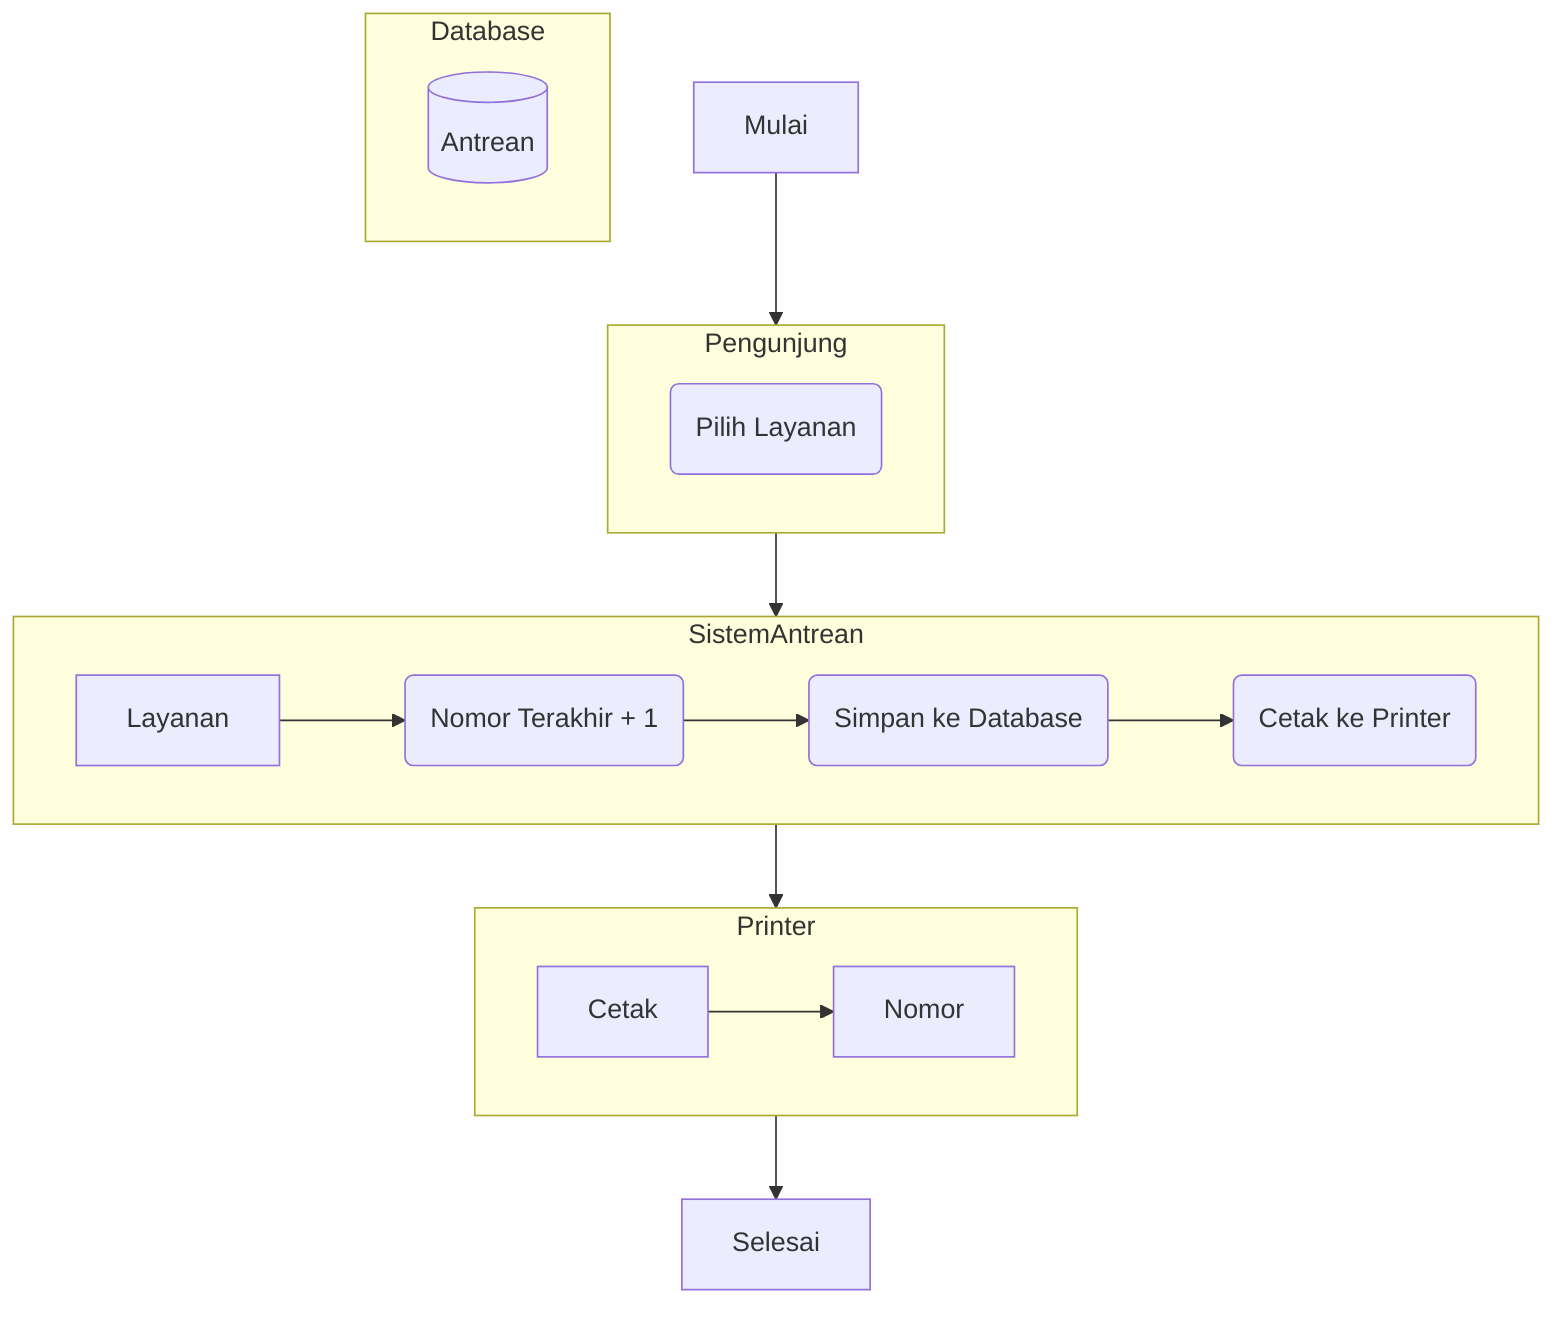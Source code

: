 flowchart TB  
  subgraph Pengunjung
    p1("Pilih Layanan")
  end  
  subgraph SistemAntrean
    Layanan-->s1("Nomor Terakhir + 1")-->s2("Simpan ke Database")-->s3("Cetak ke Printer")
  end
  subgraph Printer
    Cetak-->Nomor
  end
  subgraph Database
    db[(Antrean)]
  end
  Mulai-->Pengunjung
  Pengunjung-->SistemAntrean
  SistemAntrean-->Printer
  Printer-->Selesai